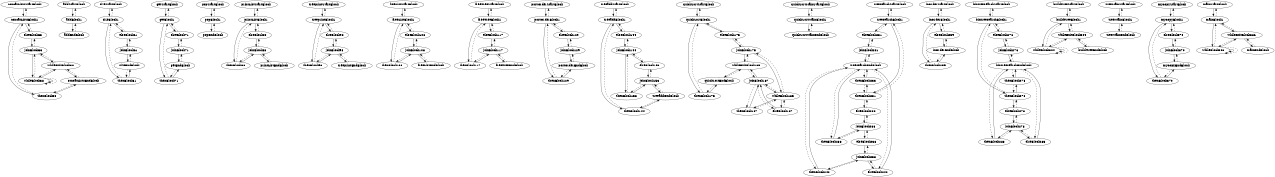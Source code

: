 digraph G {
size ="8.5,11";concatListsStartBlock -> concatListsBlock1
concatListsBlock1 -> thenBlock33
concatListsBlock1 -> elseBlock33
concatListsBlock1 -> concatListsStartBlock [style=dashed]
thenBlock33 -> concatListsEndBlock
thenBlock33 -> concatListsBlock1 [style=dashed]
elseBlock33 -> joinBlock33
elseBlock33 -> concatListsBlock1 [style=dashed]
joinBlock33 -> whileBlock38
joinBlock33 -> whileExitBlock38
joinBlock33 -> elseBlock33 [style=dashed]
whileBlock38 -> whileBlock38
whileBlock38 -> whileExitBlock38
whileBlock38 -> joinBlock33 [style=dashed]
whileBlock38 -> whileBlock38 [style=dashed]
whileExitBlock38 -> concatListsEndBlock
whileExitBlock38 -> joinBlock33 [style=dashed]
whileExitBlock38 -> whileBlock38 [style=dashed]
concatListsEndBlock -> thenBlock33 [style=dashed]
concatListsEndBlock -> whileExitBlock38 [style=dashed]
addStartBlock -> addBlock1
addBlock1 -> addEndBlock
addBlock1 -> addStartBlock [style=dashed]
addEndBlock -> addBlock1 [style=dashed]
sizeStartBlock -> sizeBlock1
sizeBlock1 -> thenBlock61
sizeBlock1 -> elseBlock61
sizeBlock1 -> sizeStartBlock [style=dashed]
thenBlock61 -> sizeEndBlock
thenBlock61 -> sizeBlock1 [style=dashed]
elseBlock61 -> joinBlock61
elseBlock61 -> sizeBlock1 [style=dashed]
joinBlock61 -> sizeEndBlock
joinBlock61 -> elseBlock61 [style=dashed]
sizeEndBlock -> thenBlock61 [style=dashed]
sizeEndBlock -> joinBlock61 [style=dashed]
getStartBlock -> getBlock1
getBlock1 -> thenBlock71
getBlock1 -> elseBlock71
getBlock1 -> getStartBlock [style=dashed]
thenBlock71 -> getEndBlock
thenBlock71 -> getBlock1 [style=dashed]
elseBlock71 -> joinBlock71
elseBlock71 -> getBlock1 [style=dashed]
joinBlock71 -> getEndBlock
joinBlock71 -> elseBlock71 [style=dashed]
getEndBlock -> thenBlock71 [style=dashed]
getEndBlock -> joinBlock71 [style=dashed]
popStartBlock -> popBlock1
popBlock1 -> popEndBlock
popBlock1 -> popStartBlock [style=dashed]
popEndBlock -> popBlock1 [style=dashed]
printListStartBlock -> printListBlock1
printListBlock1 -> thenBlock88
printListBlock1 -> elseBlock88
printListBlock1 -> printListStartBlock [style=dashed]
thenBlock88 -> joinBlock88
thenBlock88 -> printListBlock1 [style=dashed]
elseBlock88 -> joinBlock88
elseBlock88 -> printListBlock1 [style=dashed]
joinBlock88 -> printListEndBlock
joinBlock88 -> thenBlock88 [style=dashed]
joinBlock88 -> elseBlock88 [style=dashed]
printListEndBlock -> joinBlock88 [style=dashed]
treeprintStartBlock -> treeprintBlock1
treeprintBlock1 -> thenBlock98
treeprintBlock1 -> elseBlock98
treeprintBlock1 -> treeprintStartBlock [style=dashed]
thenBlock98 -> joinBlock98
thenBlock98 -> treeprintBlock1 [style=dashed]
elseBlock98 -> joinBlock98
elseBlock98 -> treeprintBlock1 [style=dashed]
joinBlock98 -> treeprintEndBlock
joinBlock98 -> thenBlock98 [style=dashed]
joinBlock98 -> elseBlock98 [style=dashed]
treeprintEndBlock -> joinBlock98 [style=dashed]
freeListStartBlock -> freeListBlock1
freeListBlock1 -> thenBlock108
freeListBlock1 -> elseBlock108
freeListBlock1 -> freeListStartBlock [style=dashed]
thenBlock108 -> joinBlock108
thenBlock108 -> freeListBlock1 [style=dashed]
elseBlock108 -> joinBlock108
elseBlock108 -> freeListBlock1 [style=dashed]
joinBlock108 -> freeListEndBlock
joinBlock108 -> thenBlock108 [style=dashed]
joinBlock108 -> elseBlock108 [style=dashed]
freeListEndBlock -> joinBlock108 [style=dashed]
freeTreeStartBlock -> freeTreeBlock1
freeTreeBlock1 -> thenBlock117
freeTreeBlock1 -> elseBlock117
freeTreeBlock1 -> freeTreeStartBlock [style=dashed]
thenBlock117 -> joinBlock117
thenBlock117 -> freeTreeBlock1 [style=dashed]
elseBlock117 -> joinBlock117
elseBlock117 -> freeTreeBlock1 [style=dashed]
joinBlock117 -> freeTreeEndBlock
joinBlock117 -> thenBlock117 [style=dashed]
joinBlock117 -> elseBlock117 [style=dashed]
freeTreeEndBlock -> joinBlock117 [style=dashed]
postOrderStartBlock -> postOrderBlock1
postOrderBlock1 -> thenBlock129
postOrderBlock1 -> elseBlock129
postOrderBlock1 -> postOrderStartBlock [style=dashed]
thenBlock129 -> postOrderEndBlock
thenBlock129 -> postOrderBlock1 [style=dashed]
elseBlock129 -> joinBlock129
elseBlock129 -> postOrderBlock1 [style=dashed]
joinBlock129 -> postOrderEndBlock
joinBlock129 -> elseBlock129 [style=dashed]
postOrderEndBlock -> thenBlock129 [style=dashed]
postOrderEndBlock -> joinBlock129 [style=dashed]
treeaddStartBlock -> treeaddBlock1
treeaddBlock1 -> thenBlock144
treeaddBlock1 -> elseBlock144
treeaddBlock1 -> treeaddStartBlock [style=dashed]
thenBlock144 -> treeaddEndBlock
thenBlock144 -> treeaddBlock1 [style=dashed]
elseBlock144 -> joinBlock144
elseBlock144 -> treeaddBlock1 [style=dashed]
joinBlock144 -> thenBlock153
joinBlock144 -> elseBlock153
joinBlock144 -> elseBlock144 [style=dashed]
thenBlock153 -> joinBlock153
thenBlock153 -> joinBlock144 [style=dashed]
elseBlock153 -> joinBlock153
elseBlock153 -> joinBlock144 [style=dashed]
joinBlock153 -> treeaddEndBlock
joinBlock153 -> thenBlock153 [style=dashed]
joinBlock153 -> elseBlock153 [style=dashed]
treeaddEndBlock -> thenBlock144 [style=dashed]
treeaddEndBlock -> joinBlock153 [style=dashed]
quickSortStartBlock -> quickSortBlock1
quickSortBlock1 -> thenBlock175
quickSortBlock1 -> elseBlock175
quickSortBlock1 -> quickSortStartBlock [style=dashed]
thenBlock175 -> quickSortEndBlock
thenBlock175 -> quickSortBlock1 [style=dashed]
elseBlock175 -> joinBlock175
elseBlock175 -> quickSortBlock1 [style=dashed]
joinBlock175 -> whileBlock185
joinBlock175 -> whileExitBlock185
joinBlock175 -> elseBlock175 [style=dashed]
whileBlock185 -> thenBlock187
whileBlock185 -> elseBlock187
whileBlock185 -> joinBlock175 [style=dashed]
whileBlock185 -> joinBlock187 [style=dashed]
thenBlock187 -> joinBlock187
thenBlock187 -> whileBlock185 [style=dashed]
elseBlock187 -> joinBlock187
elseBlock187 -> whileBlock185 [style=dashed]
joinBlock187 -> whileBlock185
joinBlock187 -> whileExitBlock185
joinBlock187 -> thenBlock187 [style=dashed]
joinBlock187 -> elseBlock187 [style=dashed]
whileExitBlock185 -> quickSortEndBlock
whileExitBlock185 -> joinBlock175 [style=dashed]
whileExitBlock185 -> joinBlock187 [style=dashed]
quickSortEndBlock -> thenBlock175 [style=dashed]
quickSortEndBlock -> whileExitBlock185 [style=dashed]
quickSortMainStartBlock -> quickSortMainBlock1
quickSortMainBlock1 -> quickSortMainEndBlock
quickSortMainBlock1 -> quickSortMainStartBlock [style=dashed]
quickSortMainEndBlock -> quickSortMainBlock1 [style=dashed]
treesearchStartBlock -> treesearchBlock1
treesearchBlock1 -> thenBlock231
treesearchBlock1 -> elseBlock231
treesearchBlock1 -> treesearchStartBlock [style=dashed]
thenBlock231 -> thenBlock233
thenBlock231 -> elseBlock233
thenBlock231 -> treesearchBlock1 [style=dashed]
elseBlock231 -> joinBlock231
elseBlock231 -> treesearchBlock1 [style=dashed]
joinBlock231 -> treesearchEndBlock
joinBlock231 -> elseBlock231 [style=dashed]
thenBlock233 -> treesearchEndBlock
thenBlock233 -> thenBlock231 [style=dashed]
elseBlock233 -> joinBlock233
elseBlock233 -> thenBlock231 [style=dashed]
joinBlock233 -> thenBlock238
joinBlock233 -> elseBlock238
joinBlock233 -> elseBlock233 [style=dashed]
thenBlock238 -> treesearchEndBlock
thenBlock238 -> joinBlock233 [style=dashed]
elseBlock238 -> joinBlock238
elseBlock238 -> joinBlock233 [style=dashed]
joinBlock238 -> thenBlock242
joinBlock238 -> elseBlock242
joinBlock238 -> elseBlock238 [style=dashed]
thenBlock242 -> treesearchEndBlock
thenBlock242 -> joinBlock238 [style=dashed]
elseBlock242 -> treesearchEndBlock
elseBlock242 -> joinBlock238 [style=dashed]
treesearchEndBlock -> thenBlock233 [style=dashed]
treesearchEndBlock -> thenBlock238 [style=dashed]
treesearchEndBlock -> thenBlock242 [style=dashed]
treesearchEndBlock -> elseBlock242 [style=dashed]
treesearchEndBlock -> joinBlock231 [style=dashed]
inOrderStartBlock -> inOrderBlock1
inOrderBlock1 -> thenBlock259
inOrderBlock1 -> elseBlock259
inOrderBlock1 -> inOrderStartBlock [style=dashed]
thenBlock259 -> inOrderEndBlock
thenBlock259 -> inOrderBlock1 [style=dashed]
elseBlock259 -> inOrderEndBlock
elseBlock259 -> inOrderBlock1 [style=dashed]
inOrderEndBlock -> thenBlock259 [style=dashed]
inOrderEndBlock -> elseBlock259 [style=dashed]
bintreesearchStartBlock -> bintreesearchBlock1
bintreesearchBlock1 -> thenBlock276
bintreesearchBlock1 -> elseBlock276
bintreesearchBlock1 -> bintreesearchStartBlock [style=dashed]
thenBlock276 -> thenBlock278
thenBlock276 -> elseBlock278
thenBlock276 -> bintreesearchBlock1 [style=dashed]
elseBlock276 -> joinBlock276
elseBlock276 -> bintreesearchBlock1 [style=dashed]
joinBlock276 -> bintreesearchEndBlock
joinBlock276 -> elseBlock276 [style=dashed]
thenBlock278 -> bintreesearchEndBlock
thenBlock278 -> thenBlock276 [style=dashed]
elseBlock278 -> joinBlock278
elseBlock278 -> thenBlock276 [style=dashed]
joinBlock278 -> thenBlock283
joinBlock278 -> elseBlock283
joinBlock278 -> elseBlock278 [style=dashed]
thenBlock283 -> bintreesearchEndBlock
thenBlock283 -> joinBlock278 [style=dashed]
elseBlock283 -> bintreesearchEndBlock
elseBlock283 -> joinBlock278 [style=dashed]
bintreesearchEndBlock -> thenBlock278 [style=dashed]
bintreesearchEndBlock -> thenBlock283 [style=dashed]
bintreesearchEndBlock -> elseBlock283 [style=dashed]
bintreesearchEndBlock -> joinBlock276 [style=dashed]
buildTreeStartBlock -> buildTreeBlock1
buildTreeBlock1 -> whileBlock304
buildTreeBlock1 -> whileExitBlock304
buildTreeBlock1 -> buildTreeStartBlock [style=dashed]
whileBlock304 -> whileBlock304
whileBlock304 -> whileExitBlock304
whileBlock304 -> buildTreeBlock1 [style=dashed]
whileBlock304 -> whileBlock304 [style=dashed]
whileExitBlock304 -> buildTreeEndBlock
whileExitBlock304 -> buildTreeBlock1 [style=dashed]
whileExitBlock304 -> whileBlock304 [style=dashed]
buildTreeEndBlock -> whileExitBlock304 [style=dashed]
treeMainStartBlock -> treeMainBlock1
treeMainBlock1 -> treeMainEndBlock
treeMainBlock1 -> treeMainStartBlock [style=dashed]
treeMainEndBlock -> treeMainBlock1 [style=dashed]
myCopyStartBlock -> myCopyBlock1
myCopyBlock1 -> thenBlock370
myCopyBlock1 -> elseBlock370
myCopyBlock1 -> myCopyStartBlock [style=dashed]
thenBlock370 -> myCopyEndBlock
thenBlock370 -> myCopyBlock1 [style=dashed]
elseBlock370 -> joinBlock370
elseBlock370 -> myCopyBlock1 [style=dashed]
joinBlock370 -> myCopyEndBlock
joinBlock370 -> elseBlock370 [style=dashed]
myCopyEndBlock -> thenBlock370 [style=dashed]
myCopyEndBlock -> joinBlock370 [style=dashed]
mainStartBlock -> mainBlock1
mainBlock1 -> whileBlock386
mainBlock1 -> whileExitBlock386
mainBlock1 -> mainStartBlock [style=dashed]
whileBlock386 -> whileBlock386
whileBlock386 -> whileExitBlock386
whileBlock386 -> mainBlock1 [style=dashed]
whileBlock386 -> whileBlock386 [style=dashed]
whileExitBlock386 -> mainEndBlock
whileExitBlock386 -> mainBlock1 [style=dashed]
whileExitBlock386 -> whileBlock386 [style=dashed]
mainEndBlock -> whileExitBlock386 [style=dashed]
}
